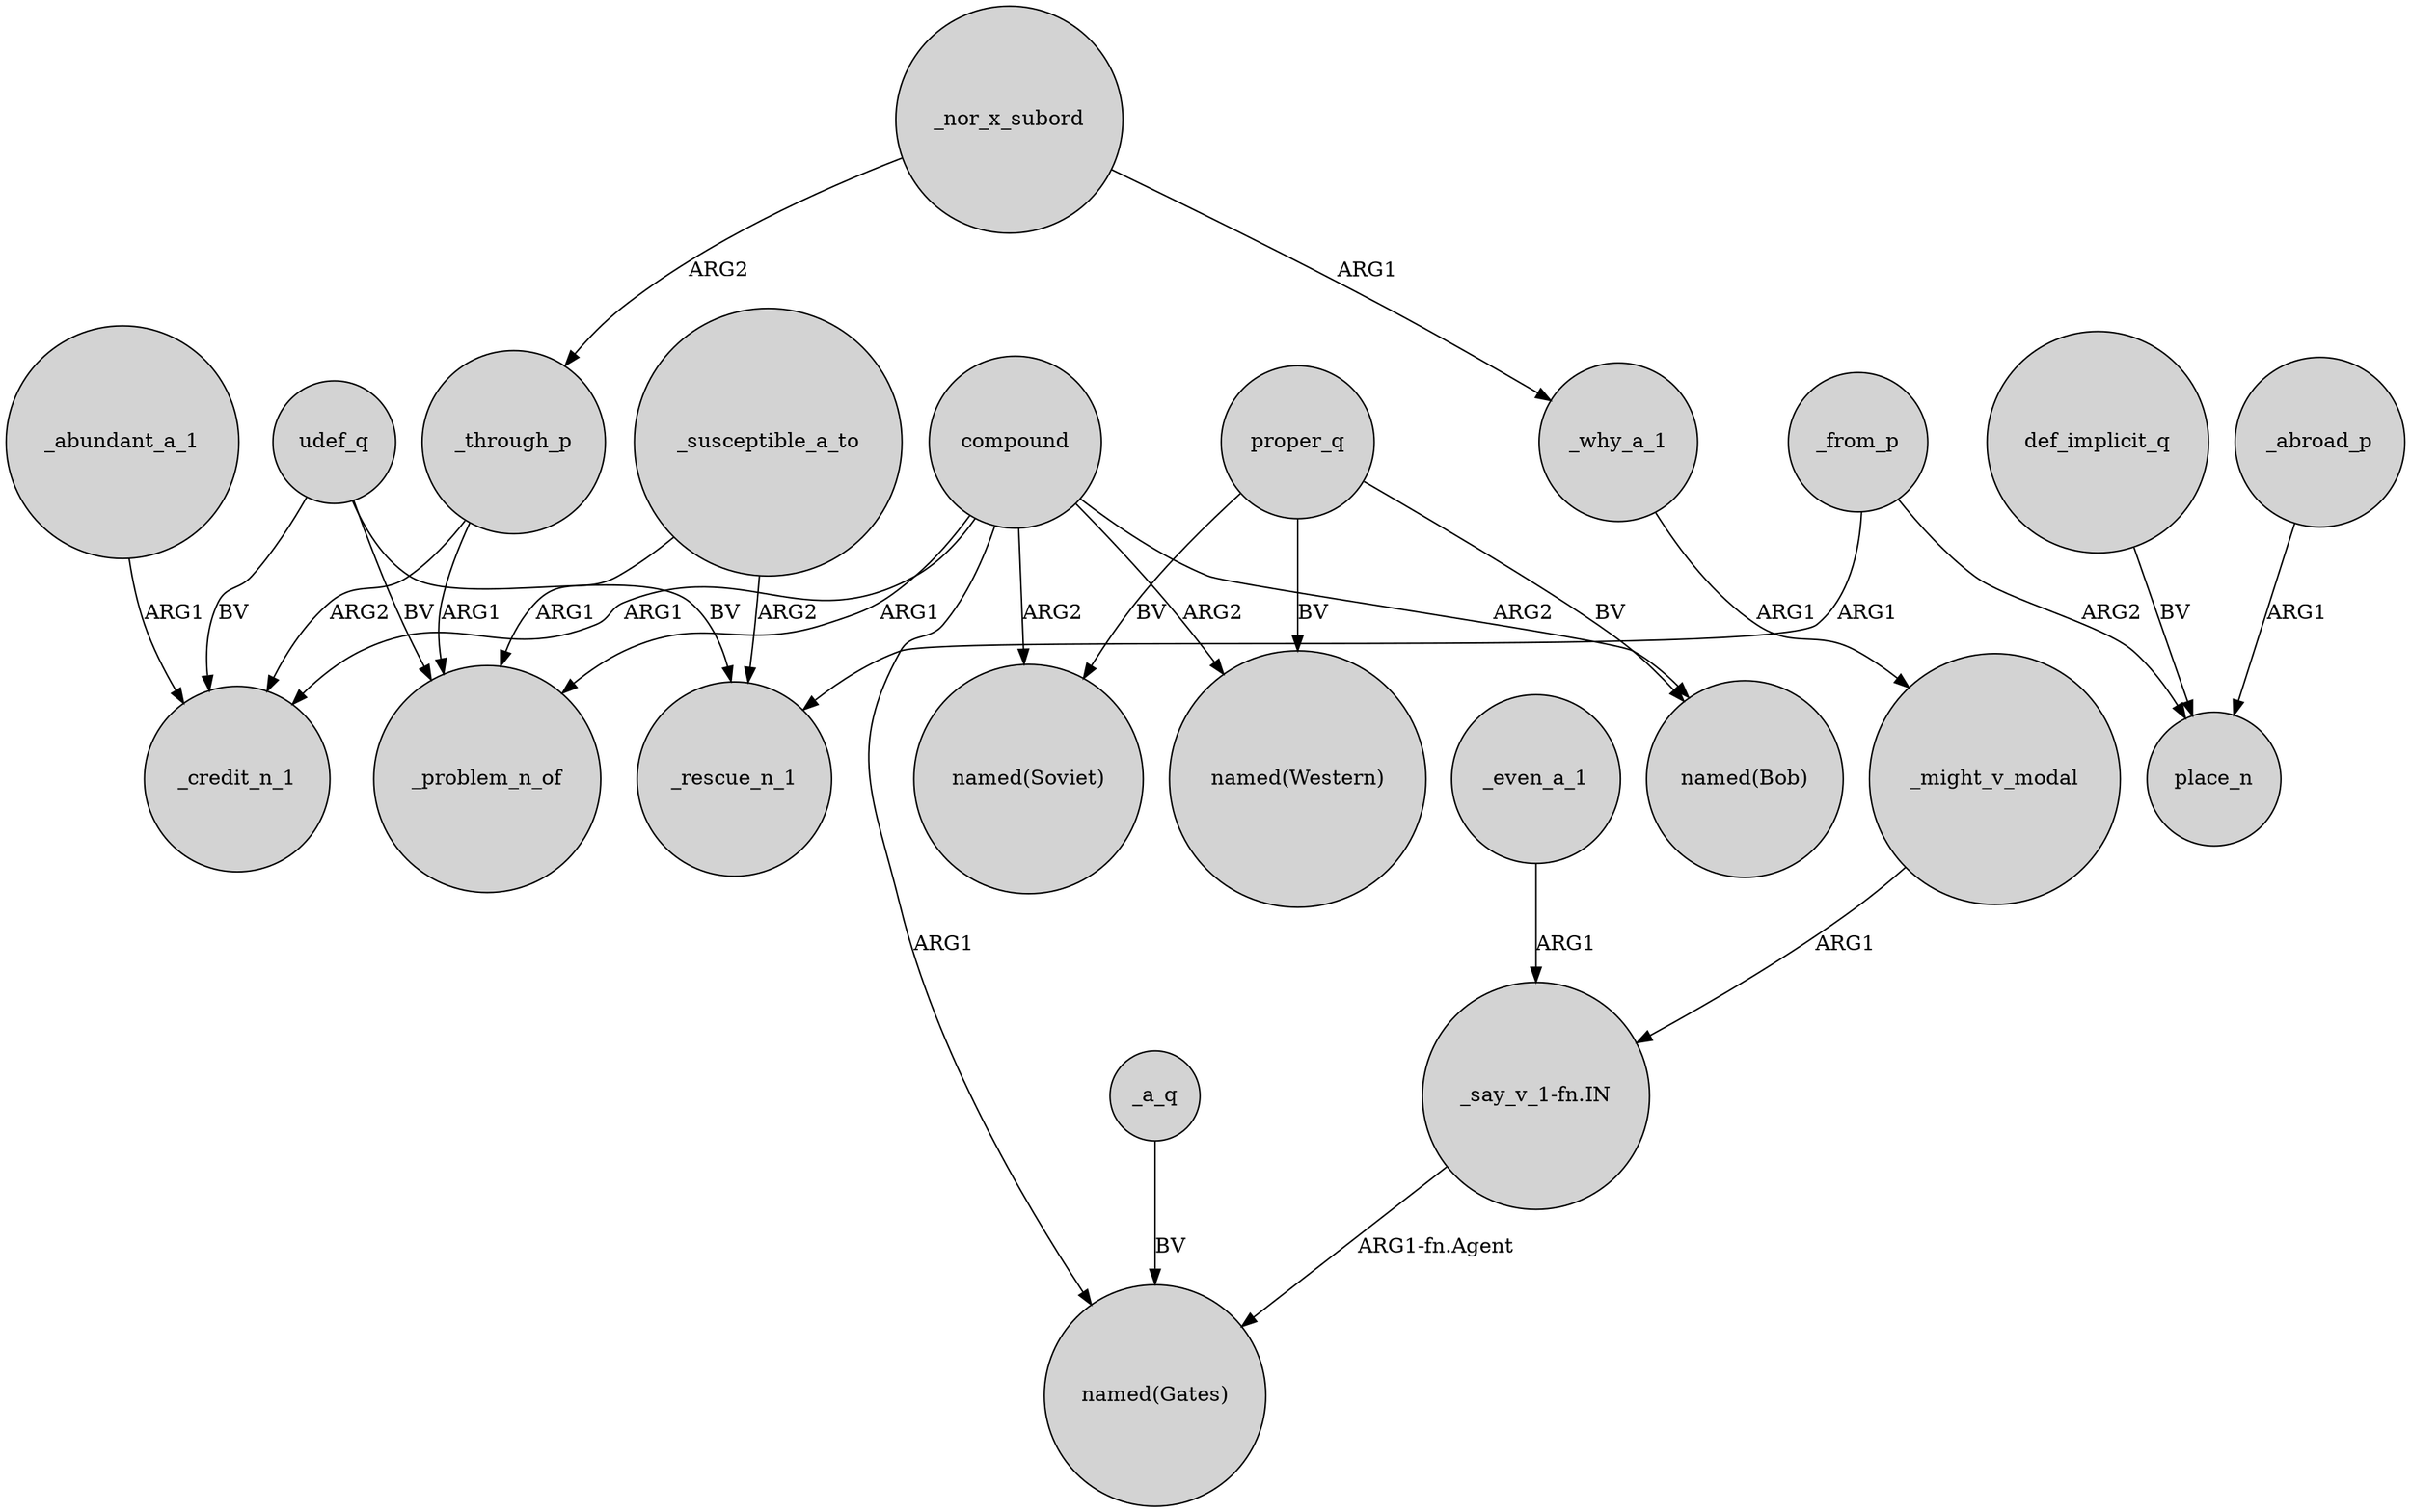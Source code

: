 digraph {
	node [shape=circle style=filled]
	_from_p -> _rescue_n_1 [label=ARG1]
	_a_q -> "named(Gates)" [label=BV]
	udef_q -> _credit_n_1 [label=BV]
	_even_a_1 -> "_say_v_1-fn.IN" [label=ARG1]
	proper_q -> "named(Bob)" [label=BV]
	"_say_v_1-fn.IN" -> "named(Gates)" [label="ARG1-fn.Agent"]
	_from_p -> place_n [label=ARG2]
	def_implicit_q -> place_n [label=BV]
	udef_q -> _problem_n_of [label=BV]
	compound -> "named(Bob)" [label=ARG2]
	proper_q -> "named(Soviet)" [label=BV]
	_through_p -> _problem_n_of [label=ARG1]
	_nor_x_subord -> _why_a_1 [label=ARG1]
	_why_a_1 -> _might_v_modal [label=ARG1]
	compound -> _problem_n_of [label=ARG1]
	compound -> _credit_n_1 [label=ARG1]
	compound -> "named(Soviet)" [label=ARG2]
	_through_p -> _credit_n_1 [label=ARG2]
	proper_q -> "named(Western)" [label=BV]
	udef_q -> _rescue_n_1 [label=BV]
	_susceptible_a_to -> _rescue_n_1 [label=ARG2]
	_susceptible_a_to -> _problem_n_of [label=ARG1]
	compound -> "named(Gates)" [label=ARG1]
	_abundant_a_1 -> _credit_n_1 [label=ARG1]
	_abroad_p -> place_n [label=ARG1]
	compound -> "named(Western)" [label=ARG2]
	_might_v_modal -> "_say_v_1-fn.IN" [label=ARG1]
	_nor_x_subord -> _through_p [label=ARG2]
}
